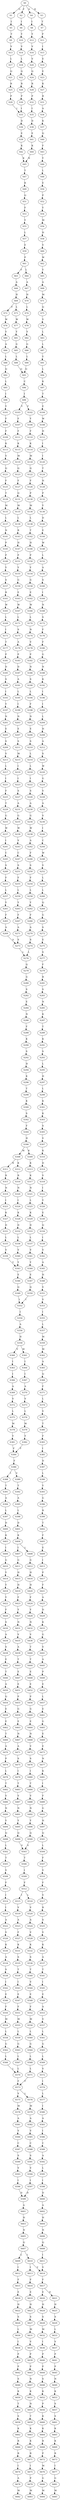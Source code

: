 strict digraph  {
	S0 -> S1 [ label = G ];
	S0 -> S2 [ label = F ];
	S0 -> S3 [ label = R ];
	S0 -> S4 [ label = S ];
	S1 -> S5 [ label = I ];
	S2 -> S6 [ label = I ];
	S3 -> S7 [ label = T ];
	S4 -> S8 [ label = I ];
	S5 -> S9 [ label = Y ];
	S6 -> S10 [ label = Y ];
	S7 -> S11 [ label = P ];
	S8 -> S12 [ label = Y ];
	S9 -> S13 [ label = V ];
	S10 -> S14 [ label = V ];
	S11 -> S15 [ label = I ];
	S12 -> S16 [ label = V ];
	S13 -> S17 [ label = L ];
	S14 -> S18 [ label = L ];
	S15 -> S19 [ label = E ];
	S16 -> S20 [ label = V ];
	S17 -> S21 [ label = Q ];
	S18 -> S22 [ label = Q ];
	S19 -> S23 [ label = E ];
	S20 -> S24 [ label = Q ];
	S21 -> S25 [ label = R ];
	S22 -> S26 [ label = R ];
	S23 -> S27 [ label = K ];
	S24 -> S28 [ label = R ];
	S25 -> S29 [ label = P ];
	S26 -> S30 [ label = P ];
	S27 -> S31 [ label = R ];
	S28 -> S32 [ label = P ];
	S29 -> S33 [ label = I ];
	S30 -> S33 [ label = I ];
	S31 -> S34 [ label = A ];
	S32 -> S35 [ label = I ];
	S33 -> S36 [ label = D ];
	S34 -> S37 [ label = K ];
	S35 -> S38 [ label = D ];
	S36 -> S39 [ label = E ];
	S37 -> S40 [ label = Q ];
	S38 -> S41 [ label = E ];
	S39 -> S42 [ label = K ];
	S40 -> S43 [ label = F ];
	S41 -> S44 [ label = K ];
	S42 -> S45 [ label = K ];
	S43 -> S46 [ label = Y ];
	S44 -> S45 [ label = K ];
	S45 -> S47 [ label = T ];
	S46 -> S48 [ label = L ];
	S47 -> S49 [ label = K ];
	S48 -> S50 [ label = E ];
	S49 -> S51 [ label = Q ];
	S50 -> S52 [ label = P ];
	S51 -> S53 [ label = F ];
	S52 -> S54 [ label = Y ];
	S53 -> S55 [ label = Y ];
	S54 -> S56 [ label = M ];
	S55 -> S57 [ label = L ];
	S56 -> S58 [ label = H ];
	S57 -> S59 [ label = E ];
	S58 -> S60 [ label = V ];
	S59 -> S61 [ label = P ];
	S60 -> S62 [ label = W ];
	S61 -> S63 [ label = F ];
	S61 -> S64 [ label = L ];
	S62 -> S65 [ label = Y ];
	S63 -> S66 [ label = A ];
	S64 -> S67 [ label = A ];
	S65 -> S68 [ label = A ];
	S66 -> S69 [ label = H ];
	S67 -> S70 [ label = H ];
	S68 -> S71 [ label = M ];
	S69 -> S72 [ label = F ];
	S69 -> S73 [ label = L ];
	S70 -> S74 [ label = L ];
	S71 -> S75 [ label = Q ];
	S72 -> S76 [ label = W ];
	S73 -> S77 [ label = W ];
	S74 -> S78 [ label = W ];
	S75 -> S79 [ label = V ];
	S76 -> S80 [ label = Y ];
	S77 -> S81 [ label = Y ];
	S78 -> S82 [ label = Y ];
	S79 -> S83 [ label = L ];
	S80 -> S84 [ label = A ];
	S81 -> S85 [ label = G ];
	S82 -> S86 [ label = G ];
	S83 -> S87 [ label = L ];
	S84 -> S88 [ label = L ];
	S85 -> S89 [ label = L ];
	S86 -> S90 [ label = L ];
	S87 -> S91 [ label = Y ];
	S88 -> S92 [ label = Q ];
	S89 -> S93 [ label = Q ];
	S90 -> S93 [ label = Q ];
	S91 -> S94 [ label = L ];
	S92 -> S95 [ label = L ];
	S93 -> S96 [ label = C ];
	S94 -> S97 [ label = K ];
	S95 -> S98 [ label = I ];
	S96 -> S99 [ label = I ];
	S97 -> S100 [ label = T ];
	S98 -> S101 [ label = Y ];
	S99 -> S102 [ label = F ];
	S99 -> S103 [ label = Y ];
	S100 -> S104 [ label = E ];
	S101 -> S105 [ label = F ];
	S102 -> S106 [ label = Y ];
	S103 -> S107 [ label = F ];
	S104 -> S108 [ label = W ];
	S105 -> S109 [ label = F ];
	S106 -> S110 [ label = F ];
	S107 -> S111 [ label = F ];
	S108 -> S112 [ label = H ];
	S109 -> S113 [ label = K ];
	S110 -> S114 [ label = K ];
	S111 -> S115 [ label = K ];
	S112 -> S116 [ label = I ];
	S113 -> S117 [ label = V ];
	S114 -> S118 [ label = M ];
	S115 -> S119 [ label = M ];
	S116 -> S120 [ label = I ];
	S117 -> S121 [ label = Q ];
	S118 -> S122 [ label = Q ];
	S119 -> S123 [ label = Q ];
	S120 -> S124 [ label = T ];
	S121 -> S125 [ label = F ];
	S122 -> S126 [ label = F ];
	S123 -> S127 [ label = F ];
	S124 -> S128 [ label = H ];
	S125 -> S129 [ label = T ];
	S126 -> S130 [ label = P ];
	S127 -> S131 [ label = Q ];
	S128 -> S132 [ label = P ];
	S129 -> S133 [ label = M ];
	S130 -> S134 [ label = M ];
	S131 -> S135 [ label = M ];
	S132 -> S136 [ label = Y ];
	S133 -> S137 [ label = L ];
	S134 -> S138 [ label = L ];
	S135 -> S139 [ label = L ];
	S136 -> S140 [ label = D ];
	S137 -> S141 [ label = N ];
	S138 -> S142 [ label = T ];
	S139 -> S143 [ label = R ];
	S140 -> S144 [ label = E ];
	S141 -> S145 [ label = P ];
	S142 -> S146 [ label = H ];
	S143 -> S147 [ label = H ];
	S144 -> S148 [ label = W ];
	S145 -> S149 [ label = P ];
	S146 -> S150 [ label = P ];
	S147 -> S151 [ label = P ];
	S148 -> S152 [ label = L ];
	S149 -> S153 [ label = Y ];
	S150 -> S154 [ label = Y ];
	S151 -> S155 [ label = Y ];
	S152 -> S156 [ label = A ];
	S153 -> S157 [ label = S ];
	S154 -> S158 [ label = G ];
	S155 -> S159 [ label = G ];
	S156 -> S160 [ label = S ];
	S157 -> S161 [ label = R ];
	S158 -> S162 [ label = E ];
	S159 -> S163 [ label = E ];
	S160 -> S164 [ label = I ];
	S161 -> S165 [ label = W ];
	S162 -> S166 [ label = W ];
	S163 -> S167 [ label = W ];
	S164 -> S168 [ label = N ];
	S165 -> S169 [ label = L ];
	S166 -> S170 [ label = L ];
	S167 -> S171 [ label = L ];
	S168 -> S172 [ label = S ];
	S169 -> S173 [ label = I ];
	S170 -> S174 [ label = N ];
	S171 -> S175 [ label = S ];
	S172 -> S176 [ label = F ];
	S173 -> S177 [ label = T ];
	S174 -> S178 [ label = V ];
	S175 -> S179 [ label = A ];
	S176 -> S180 [ label = F ];
	S177 -> S181 [ label = P ];
	S178 -> S182 [ label = P ];
	S179 -> S183 [ label = P ];
	S180 -> S184 [ label = G ];
	S181 -> S185 [ label = D ];
	S182 -> S186 [ label = N ];
	S183 -> S187 [ label = D ];
	S184 -> S188 [ label = N ];
	S185 -> S189 [ label = S ];
	S186 -> S190 [ label = S ];
	S187 -> S191 [ label = A ];
	S188 -> S192 [ label = K ];
	S189 -> S193 [ label = I ];
	S190 -> S194 [ label = L ];
	S191 -> S195 [ label = L ];
	S192 -> S196 [ label = I ];
	S193 -> S197 [ label = Y ];
	S194 -> S198 [ label = F ];
	S195 -> S199 [ label = I ];
	S196 -> S200 [ label = I ];
	S197 -> S201 [ label = N ];
	S198 -> S202 [ label = N ];
	S199 -> S203 [ label = N ];
	S200 -> S204 [ label = L ];
	S201 -> S205 [ label = E ];
	S202 -> S206 [ label = E ];
	S203 -> S207 [ label = E ];
	S204 -> S208 [ label = H ];
	S205 -> S209 [ label = S ];
	S206 -> S210 [ label = S ];
	S207 -> S211 [ label = S ];
	S208 -> S212 [ label = A ];
	S209 -> S213 [ label = V ];
	S210 -> S214 [ label = L ];
	S211 -> S215 [ label = M ];
	S212 -> S216 [ label = S ];
	S213 -> S217 [ label = L ];
	S214 -> S218 [ label = L ];
	S215 -> S219 [ label = I ];
	S216 -> S220 [ label = W ];
	S217 -> S221 [ label = I ];
	S218 -> S222 [ label = I ];
	S219 -> S223 [ label = I ];
	S220 -> S224 [ label = G ];
	S221 -> S225 [ label = F ];
	S222 -> S226 [ label = S ];
	S223 -> S227 [ label = S ];
	S224 -> S228 [ label = V ];
	S225 -> S229 [ label = T ];
	S226 -> S230 [ label = A ];
	S227 -> S231 [ label = A ];
	S228 -> S232 [ label = A ];
	S229 -> S233 [ label = G ];
	S230 -> S234 [ label = G ];
	S231 -> S235 [ label = G ];
	S232 -> S236 [ label = V ];
	S233 -> S237 [ label = W ];
	S234 -> S238 [ label = W ];
	S235 -> S239 [ label = W ];
	S236 -> S240 [ label = I ];
	S237 -> S241 [ label = I ];
	S238 -> S242 [ label = A ];
	S239 -> S243 [ label = V ];
	S240 -> S244 [ label = C ];
	S241 -> S245 [ label = C ];
	S242 -> S246 [ label = F ];
	S243 -> S247 [ label = C ];
	S244 -> S248 [ label = W ];
	S245 -> S249 [ label = S ];
	S246 -> S250 [ label = S ];
	S247 -> S251 [ label = S ];
	S248 -> S252 [ label = V ];
	S249 -> S253 [ label = F ];
	S250 -> S254 [ label = F ];
	S251 -> S255 [ label = F ];
	S252 -> S256 [ label = L ];
	S253 -> S257 [ label = L ];
	S254 -> S258 [ label = L ];
	S255 -> S259 [ label = L ];
	S256 -> S260 [ label = L ];
	S257 -> S261 [ label = Y ];
	S258 -> S262 [ label = Y ];
	S259 -> S263 [ label = Y ];
	S260 -> S264 [ label = Q ];
	S261 -> S265 [ label = F ];
	S262 -> S266 [ label = F ];
	S263 -> S267 [ label = F ];
	S264 -> S268 [ label = G ];
	S265 -> S269 [ label = A ];
	S266 -> S270 [ label = A ];
	S267 -> S271 [ label = A ];
	S268 -> S272 [ label = S ];
	S269 -> S273 [ label = S ];
	S270 -> S274 [ label = S ];
	S271 -> S273 [ label = S ];
	S272 -> S275 [ label = E ];
	S273 -> S276 [ label = L ];
	S274 -> S276 [ label = L ];
	S275 -> S277 [ label = S ];
	S276 -> S278 [ label = Q ];
	S277 -> S279 [ label = F ];
	S278 -> S280 [ label = G ];
	S279 -> S281 [ label = R ];
	S280 -> S282 [ label = S ];
	S281 -> S283 [ label = S ];
	S282 -> S284 [ label = E ];
	S283 -> S285 [ label = N ];
	S284 -> S286 [ label = N ];
	S285 -> S287 [ label = K ];
	S286 -> S288 [ label = F ];
	S287 -> S289 [ label = T ];
	S288 -> S290 [ label = K ];
	S289 -> S291 [ label = K ];
	S290 -> S292 [ label = S ];
	S291 -> S293 [ label = S ];
	S292 -> S294 [ label = H ];
	S293 -> S295 [ label = L ];
	S294 -> S296 [ label = K ];
	S295 -> S297 [ label = H ];
	S296 -> S298 [ label = T ];
	S297 -> S299 [ label = L ];
	S298 -> S300 [ label = K ];
	S299 -> S301 [ label = K ];
	S300 -> S302 [ label = S ];
	S301 -> S303 [ label = K ];
	S302 -> S304 [ label = F ];
	S303 -> S305 [ label = S ];
	S304 -> S306 [ label = H ];
	S305 -> S307 [ label = V ];
	S306 -> S308 [ label = M ];
	S306 -> S309 [ label = K ];
	S307 -> S310 [ label = K ];
	S308 -> S311 [ label = R ];
	S308 -> S312 [ label = K ];
	S309 -> S313 [ label = K ];
	S310 -> S314 [ label = D ];
	S311 -> S315 [ label = R ];
	S312 -> S316 [ label = R ];
	S313 -> S317 [ label = K ];
	S314 -> S318 [ label = V ];
	S315 -> S319 [ label = N ];
	S316 -> S320 [ label = N ];
	S317 -> S321 [ label = N ];
	S318 -> S322 [ label = I ];
	S319 -> S323 [ label = I ];
	S320 -> S324 [ label = I ];
	S321 -> S325 [ label = L ];
	S322 -> S326 [ label = Y ];
	S323 -> S327 [ label = K ];
	S324 -> S328 [ label = K ];
	S325 -> S329 [ label = K ];
	S326 -> S330 [ label = E ];
	S327 -> S331 [ label = D ];
	S328 -> S332 [ label = D ];
	S329 -> S333 [ label = D ];
	S330 -> S334 [ label = Q ];
	S331 -> S335 [ label = L ];
	S332 -> S336 [ label = L ];
	S333 -> S337 [ label = L ];
	S334 -> S338 [ label = I ];
	S335 -> S339 [ label = V ];
	S336 -> S340 [ label = V ];
	S337 -> S341 [ label = V ];
	S338 -> S342 [ label = V ];
	S339 -> S343 [ label = Y ];
	S340 -> S343 [ label = Y ];
	S341 -> S344 [ label = Y ];
	S342 -> S345 [ label = A ];
	S343 -> S346 [ label = E ];
	S344 -> S347 [ label = E ];
	S345 -> S348 [ label = H ];
	S346 -> S349 [ label = Q ];
	S347 -> S350 [ label = Q ];
	S348 -> S351 [ label = V ];
	S349 -> S352 [ label = I ];
	S350 -> S352 [ label = I ];
	S351 -> S353 [ label = V ];
	S352 -> S354 [ label = I ];
	S353 -> S355 [ label = I ];
	S354 -> S356 [ label = A ];
	S355 -> S357 [ label = L ];
	S356 -> S358 [ label = H ];
	S357 -> S359 [ label = M ];
	S358 -> S360 [ label = V ];
	S358 -> S361 [ label = M ];
	S359 -> S362 [ label = M ];
	S360 -> S363 [ label = I ];
	S361 -> S364 [ label = I ];
	S362 -> S365 [ label = A ];
	S363 -> S366 [ label = I ];
	S364 -> S367 [ label = I ];
	S365 -> S368 [ label = Q ];
	S366 -> S369 [ label = A ];
	S367 -> S370 [ label = A ];
	S368 -> S371 [ label = F ];
	S369 -> S372 [ label = V ];
	S370 -> S373 [ label = V ];
	S371 -> S374 [ label = L ];
	S372 -> S375 [ label = L ];
	S373 -> S376 [ label = L ];
	S374 -> S377 [ label = V ];
	S375 -> S378 [ label = M ];
	S376 -> S379 [ label = M ];
	S377 -> S380 [ label = T ];
	S378 -> S381 [ label = Y ];
	S379 -> S382 [ label = Y ];
	S380 -> S383 [ label = F ];
	S381 -> S384 [ label = F ];
	S382 -> S384 [ label = F ];
	S383 -> S385 [ label = I ];
	S384 -> S386 [ label = F ];
	S385 -> S387 [ label = D ];
	S386 -> S388 [ label = I ];
	S386 -> S389 [ label = V ];
	S387 -> S390 [ label = L ];
	S388 -> S391 [ label = T ];
	S389 -> S392 [ label = T ];
	S390 -> S393 [ label = Y ];
	S391 -> S394 [ label = A ];
	S392 -> S395 [ label = A ];
	S393 -> S396 [ label = G ];
	S394 -> S397 [ label = L ];
	S395 -> S398 [ label = L ];
	S396 -> S399 [ label = R ];
	S397 -> S400 [ label = D ];
	S398 -> S401 [ label = D ];
	S399 -> S402 [ label = T ];
	S400 -> S403 [ label = K ];
	S401 -> S404 [ label = K ];
	S402 -> S405 [ label = F ];
	S403 -> S406 [ label = I ];
	S404 -> S407 [ label = I ];
	S404 -> S408 [ label = L ];
	S405 -> S409 [ label = E ];
	S406 -> S410 [ label = G ];
	S407 -> S411 [ label = G ];
	S408 -> S412 [ label = G ];
	S409 -> S413 [ label = I ];
	S410 -> S414 [ label = Y ];
	S411 -> S415 [ label = H ];
	S412 -> S416 [ label = H ];
	S413 -> S417 [ label = P ];
	S414 -> S418 [ label = Y ];
	S415 -> S419 [ label = H ];
	S416 -> S420 [ label = H ];
	S417 -> S421 [ label = F ];
	S418 -> S422 [ label = Y ];
	S419 -> S423 [ label = F ];
	S420 -> S424 [ label = F ];
	S421 -> S425 [ label = A ];
	S422 -> S426 [ label = F ];
	S423 -> S427 [ label = Y ];
	S424 -> S428 [ label = Y ];
	S425 -> S429 [ label = D ];
	S426 -> S430 [ label = S ];
	S427 -> S431 [ label = N ];
	S428 -> S432 [ label = N ];
	S429 -> S433 [ label = K ];
	S430 -> S434 [ label = A ];
	S431 -> S435 [ label = V ];
	S432 -> S436 [ label = V ];
	S433 -> S437 [ label = G ];
	S434 -> S438 [ label = S ];
	S435 -> S439 [ label = A ];
	S436 -> S440 [ label = T ];
	S437 -> S441 [ label = V ];
	S438 -> S442 [ label = E ];
	S439 -> S443 [ label = T ];
	S440 -> S444 [ label = T ];
	S441 -> S445 [ label = A ];
	S442 -> S446 [ label = T ];
	S443 -> S447 [ label = E ];
	S444 -> S448 [ label = E ];
	S445 -> S449 [ label = P ];
	S446 -> S450 [ label = A ];
	S447 -> S451 [ label = E ];
	S448 -> S452 [ label = E ];
	S449 -> S453 [ label = E ];
	S450 -> S454 [ label = Q ];
	S451 -> S455 [ label = P ];
	S452 -> S456 [ label = P ];
	S453 -> S457 [ label = L ];
	S454 -> S458 [ label = E ];
	S455 -> S459 [ label = G ];
	S456 -> S460 [ label = G ];
	S457 -> S461 [ label = E ];
	S458 -> S462 [ label = E ];
	S459 -> S463 [ label = E ];
	S460 -> S464 [ label = E ];
	S461 -> S465 [ label = G ];
	S462 -> S466 [ label = T ];
	S463 -> S467 [ label = N ];
	S464 -> S468 [ label = N ];
	S465 -> S469 [ label = E ];
	S466 -> S470 [ label = A ];
	S467 -> S471 [ label = A ];
	S468 -> S472 [ label = V ];
	S469 -> S473 [ label = E ];
	S470 -> S474 [ label = P ];
	S471 -> S475 [ label = S ];
	S472 -> S476 [ label = S ];
	S473 -> S477 [ label = N ];
	S474 -> S478 [ label = L ];
	S475 -> S479 [ label = I ];
	S476 -> S480 [ label = I ];
	S477 -> S481 [ label = K ];
	S478 -> S482 [ label = T ];
	S479 -> S483 [ label = T ];
	S480 -> S484 [ label = T ];
	S481 -> S485 [ label = I ];
	S482 -> S486 [ label = V ];
	S483 -> S487 [ label = V ];
	S484 -> S488 [ label = V ];
	S485 -> S489 [ label = F ];
	S486 -> S490 [ label = N ];
	S487 -> S491 [ label = N ];
	S488 -> S492 [ label = N ];
	S489 -> S493 [ label = G ];
	S490 -> S494 [ label = Y ];
	S491 -> S495 [ label = Y ];
	S492 -> S496 [ label = Y ];
	S493 -> S497 [ label = H ];
	S494 -> S498 [ label = Q ];
	S495 -> S499 [ label = Q ];
	S496 -> S500 [ label = Q ];
	S497 -> S501 [ label = Q ];
	S498 -> S502 [ label = L ];
	S499 -> S503 [ label = V ];
	S500 -> S503 [ label = V ];
	S501 -> S504 [ label = L ];
	S502 -> S505 [ label = T ];
	S503 -> S506 [ label = T ];
	S504 -> S507 [ label = F ];
	S505 -> S508 [ label = V ];
	S506 -> S509 [ label = I ];
	S507 -> S510 [ label = V ];
	S508 -> S511 [ label = F ];
	S509 -> S512 [ label = F ];
	S510 -> S513 [ label = F ];
	S511 -> S514 [ label = I ];
	S512 -> S515 [ label = I ];
	S512 -> S516 [ label = L ];
	S513 -> S517 [ label = V ];
	S514 -> S518 [ label = I ];
	S515 -> S519 [ label = V ];
	S516 -> S520 [ label = V ];
	S517 -> S521 [ label = R ];
	S518 -> S522 [ label = A ];
	S519 -> S523 [ label = A ];
	S520 -> S524 [ label = A ];
	S521 -> S525 [ label = S ];
	S522 -> S526 [ label = V ];
	S523 -> S527 [ label = F ];
	S524 -> S528 [ label = V ];
	S525 -> S529 [ label = V ];
	S526 -> S530 [ label = K ];
	S527 -> S531 [ label = K ];
	S528 -> S532 [ label = K ];
	S529 -> S533 [ label = K ];
	S530 -> S534 [ label = A ];
	S531 -> S535 [ label = S ];
	S532 -> S536 [ label = S ];
	S533 -> S537 [ label = A ];
	S534 -> S538 [ label = S ];
	S535 -> S539 [ label = T ];
	S536 -> S540 [ label = T ];
	S537 -> S541 [ label = T ];
	S538 -> S542 [ label = I ];
	S539 -> S543 [ label = I ];
	S540 -> S544 [ label = V ];
	S541 -> S545 [ label = I ];
	S542 -> S546 [ label = E ];
	S543 -> S547 [ label = E ];
	S544 -> S548 [ label = E ];
	S545 -> S549 [ label = E ];
	S546 -> S550 [ label = F ];
	S547 -> S551 [ label = F ];
	S548 -> S552 [ label = F ];
	S549 -> S553 [ label = A ];
	S550 -> S554 [ label = M ];
	S551 -> S555 [ label = M ];
	S552 -> S556 [ label = M ];
	S553 -> S557 [ label = V ];
	S554 -> S558 [ label = L ];
	S555 -> S559 [ label = L ];
	S556 -> S560 [ label = L ];
	S557 -> S561 [ label = L ];
	S558 -> S562 [ label = G ];
	S559 -> S563 [ label = G ];
	S560 -> S564 [ label = G ];
	S561 -> S565 [ label = G ];
	S562 -> S566 [ label = L ];
	S563 -> S567 [ label = L ];
	S564 -> S568 [ label = L ];
	S565 -> S569 [ label = L ];
	S566 -> S570 [ label = L ];
	S567 -> S570 [ label = L ];
	S568 -> S571 [ label = L ];
	S569 -> S572 [ label = V ];
	S570 -> S573 [ label = F ];
	S571 -> S573 [ label = F ];
	S572 -> S574 [ label = I ];
	S573 -> S575 [ label = V ];
	S573 -> S576 [ label = L ];
	S574 -> S577 [ label = L ];
	S575 -> S578 [ label = M ];
	S576 -> S579 [ label = M ];
	S577 -> S580 [ label = I ];
	S578 -> S581 [ label = A ];
	S579 -> S582 [ label = A ];
	S580 -> S583 [ label = A ];
	S581 -> S584 [ label = V ];
	S582 -> S585 [ label = V ];
	S583 -> S586 [ label = I ];
	S584 -> S587 [ label = C ];
	S585 -> S588 [ label = C ];
	S586 -> S589 [ label = C ];
	S587 -> S590 [ label = S ];
	S588 -> S591 [ label = S ];
	S589 -> S592 [ label = A ];
	S590 -> S593 [ label = V ];
	S591 -> S594 [ label = V ];
	S592 -> S595 [ label = L ];
	S593 -> S596 [ label = I ];
	S594 -> S597 [ label = I ];
	S595 -> S598 [ label = I ];
	S596 -> S599 [ label = D ];
	S597 -> S599 [ label = D ];
	S598 -> S600 [ label = D ];
	S599 -> S601 [ label = A ];
	S600 -> S602 [ label = A ];
	S601 -> S603 [ label = H ];
	S602 -> S604 [ label = H ];
	S603 -> S605 [ label = N ];
	S604 -> S606 [ label = N ];
	S605 -> S607 [ label = Q ];
	S606 -> S608 [ label = Q ];
	S607 -> S609 [ label = L ];
	S607 -> S610 [ label = I ];
	S608 -> S611 [ label = I ];
	S609 -> S612 [ label = I ];
	S610 -> S613 [ label = I ];
	S610 -> S614 [ label = V ];
	S611 -> S614 [ label = V ];
	S612 -> S615 [ label = F ];
	S613 -> S616 [ label = F ];
	S614 -> S617 [ label = F ];
	S615 -> S618 [ label = E ];
	S616 -> S619 [ label = E ];
	S617 -> S620 [ label = E ];
	S617 -> S621 [ label = D ];
	S618 -> S622 [ label = H ];
	S619 -> S623 [ label = H ];
	S620 -> S624 [ label = H ];
	S621 -> S625 [ label = H ];
	S622 -> S626 [ label = S ];
	S623 -> S627 [ label = S ];
	S624 -> S628 [ label = S ];
	S625 -> S629 [ label = S ];
	S626 -> S630 [ label = L ];
	S627 -> S631 [ label = M ];
	S628 -> S632 [ label = M ];
	S629 -> S633 [ label = L ];
	S630 -> S634 [ label = I ];
	S631 -> S635 [ label = V ];
	S632 -> S636 [ label = I ];
	S633 -> S637 [ label = V ];
	S634 -> S638 [ label = P ];
	S635 -> S639 [ label = P ];
	S636 -> S640 [ label = P ];
	S637 -> S641 [ label = P ];
	S638 -> S642 [ label = P ];
	S639 -> S643 [ label = P ];
	S640 -> S644 [ label = P ];
	S641 -> S645 [ label = P ];
	S642 -> S646 [ label = S ];
	S643 -> S647 [ label = N ];
	S644 -> S648 [ label = S ];
	S645 -> S649 [ label = N ];
	S646 -> S650 [ label = K ];
	S647 -> S651 [ label = K ];
	S648 -> S652 [ label = K ];
	S649 -> S653 [ label = K ];
	S650 -> S654 [ label = T ];
	S651 -> S655 [ label = N ];
	S652 -> S656 [ label = P ];
	S653 -> S657 [ label = S ];
	S654 -> S658 [ label = S ];
	S655 -> S659 [ label = T ];
	S656 -> S660 [ label = K ];
	S657 -> S661 [ label = S ];
	S658 -> S662 [ label = K ];
	S659 -> S663 [ label = K ];
	S660 -> S664 [ label = K ];
	S661 -> S665 [ label = K ];
	S662 -> S666 [ label = R ];
	S663 -> S667 [ label = K ];
	S664 -> S668 [ label = R ];
	S665 -> S669 [ label = K ];
	S666 -> S670 [ label = R ];
	S667 -> S671 [ label = R ];
	S668 -> S672 [ label = P ];
	S669 -> S673 [ label = R ];
	S670 -> S674 [ label = I ];
	S671 -> S675 [ label = I ];
	S672 -> S676 [ label = M ];
	S673 -> S677 [ label = I ];
	S674 -> S678 [ label = A ];
	S675 -> S679 [ label = P ];
	S676 -> S680 [ label = G ];
	S677 -> S681 [ label = G ];
	S678 -> S682 [ label = M ];
	S679 -> S683 [ label = M ];
	S680 -> S684 [ label = M ];
	S681 -> S685 [ label = M ];
}

